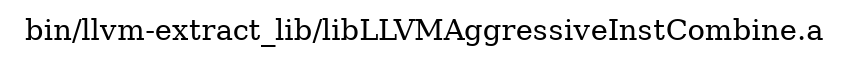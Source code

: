 digraph "bin/llvm-extract_lib/libLLVMAggressiveInstCombine.a" {
	label="bin/llvm-extract_lib/libLLVMAggressiveInstCombine.a";
	rankdir=LR;

}

